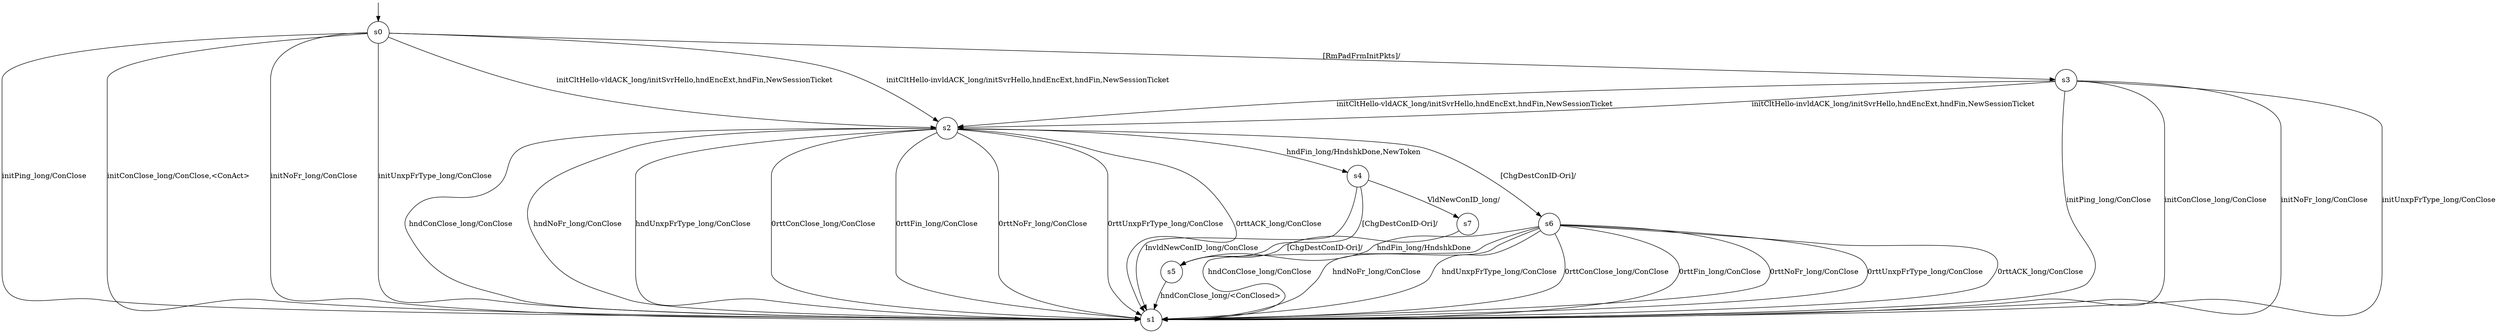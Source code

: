digraph g {

s0 [shape="circle" label="s0"];
s1 [shape="circle" label="s1"];
s2 [shape="circle" label="s2"];
s3 [shape="circle" label="s3"];
s4 [shape="circle" label="s4"];
s5 [shape="circle" label="s5"];
s6 [shape="circle" label="s6"];
s7 [shape="circle" label="s7"];
s0 -> s1 [label="initPing_long/ConClose "];
s0 -> s1 [label="initConClose_long/ConClose,<ConAct> "];
s0 -> s2 [label="initCltHello-vldACK_long/initSvrHello,hndEncExt,hndFin,NewSessionTicket "];
s0 -> s2 [label="initCltHello-invldACK_long/initSvrHello,hndEncExt,hndFin,NewSessionTicket "];
s0 -> s1 [label="initNoFr_long/ConClose "];
s0 -> s1 [label="initUnxpFrType_long/ConClose "];
s0 -> s3 [label="[RmPadFrmInitPkts]/ "];
s2 -> s4 [label="hndFin_long/HndshkDone,NewToken "];
s2 -> s1 [label="hndConClose_long/ConClose "];
s2 -> s1 [label="hndNoFr_long/ConClose "];
s2 -> s1 [label="hndUnxpFrType_long/ConClose "];
s2 -> s1 [label="0rttConClose_long/ConClose "];
s2 -> s1 [label="0rttFin_long/ConClose "];
s2 -> s1 [label="0rttNoFr_long/ConClose "];
s2 -> s1 [label="0rttUnxpFrType_long/ConClose "];
s2 -> s1 [label="0rttACK_long/ConClose "];
s2 -> s6 [label="[ChgDestConID-Ori]/ "];
s3 -> s1 [label="initPing_long/ConClose "];
s3 -> s1 [label="initConClose_long/ConClose "];
s3 -> s2 [label="initCltHello-vldACK_long/initSvrHello,hndEncExt,hndFin,NewSessionTicket "];
s3 -> s2 [label="initCltHello-invldACK_long/initSvrHello,hndEncExt,hndFin,NewSessionTicket "];
s3 -> s1 [label="initNoFr_long/ConClose "];
s3 -> s1 [label="initUnxpFrType_long/ConClose "];
s4 -> s7 [label="VldNewConID_long/ "];
s4 -> s1 [label="InvldNewConID_long/ConClose "];
s4 -> s5 [label="[ChgDestConID-Ori]/ "];
s5 -> s1 [label="hndConClose_long/<ConClosed> "];
s6 -> s5 [label="hndFin_long/HndshkDone "];
s6 -> s1 [label="hndConClose_long/ConClose "];
s6 -> s1 [label="hndNoFr_long/ConClose "];
s6 -> s1 [label="hndUnxpFrType_long/ConClose "];
s6 -> s1 [label="0rttConClose_long/ConClose "];
s6 -> s1 [label="0rttFin_long/ConClose "];
s6 -> s1 [label="0rttNoFr_long/ConClose "];
s6 -> s1 [label="0rttUnxpFrType_long/ConClose "];
s6 -> s1 [label="0rttACK_long/ConClose "];
s7 -> s5 [label="[ChgDestConID-Ori]/ "];

__start0 [label="" shape="none" width="0" height="0"];
__start0 -> s0;

}
